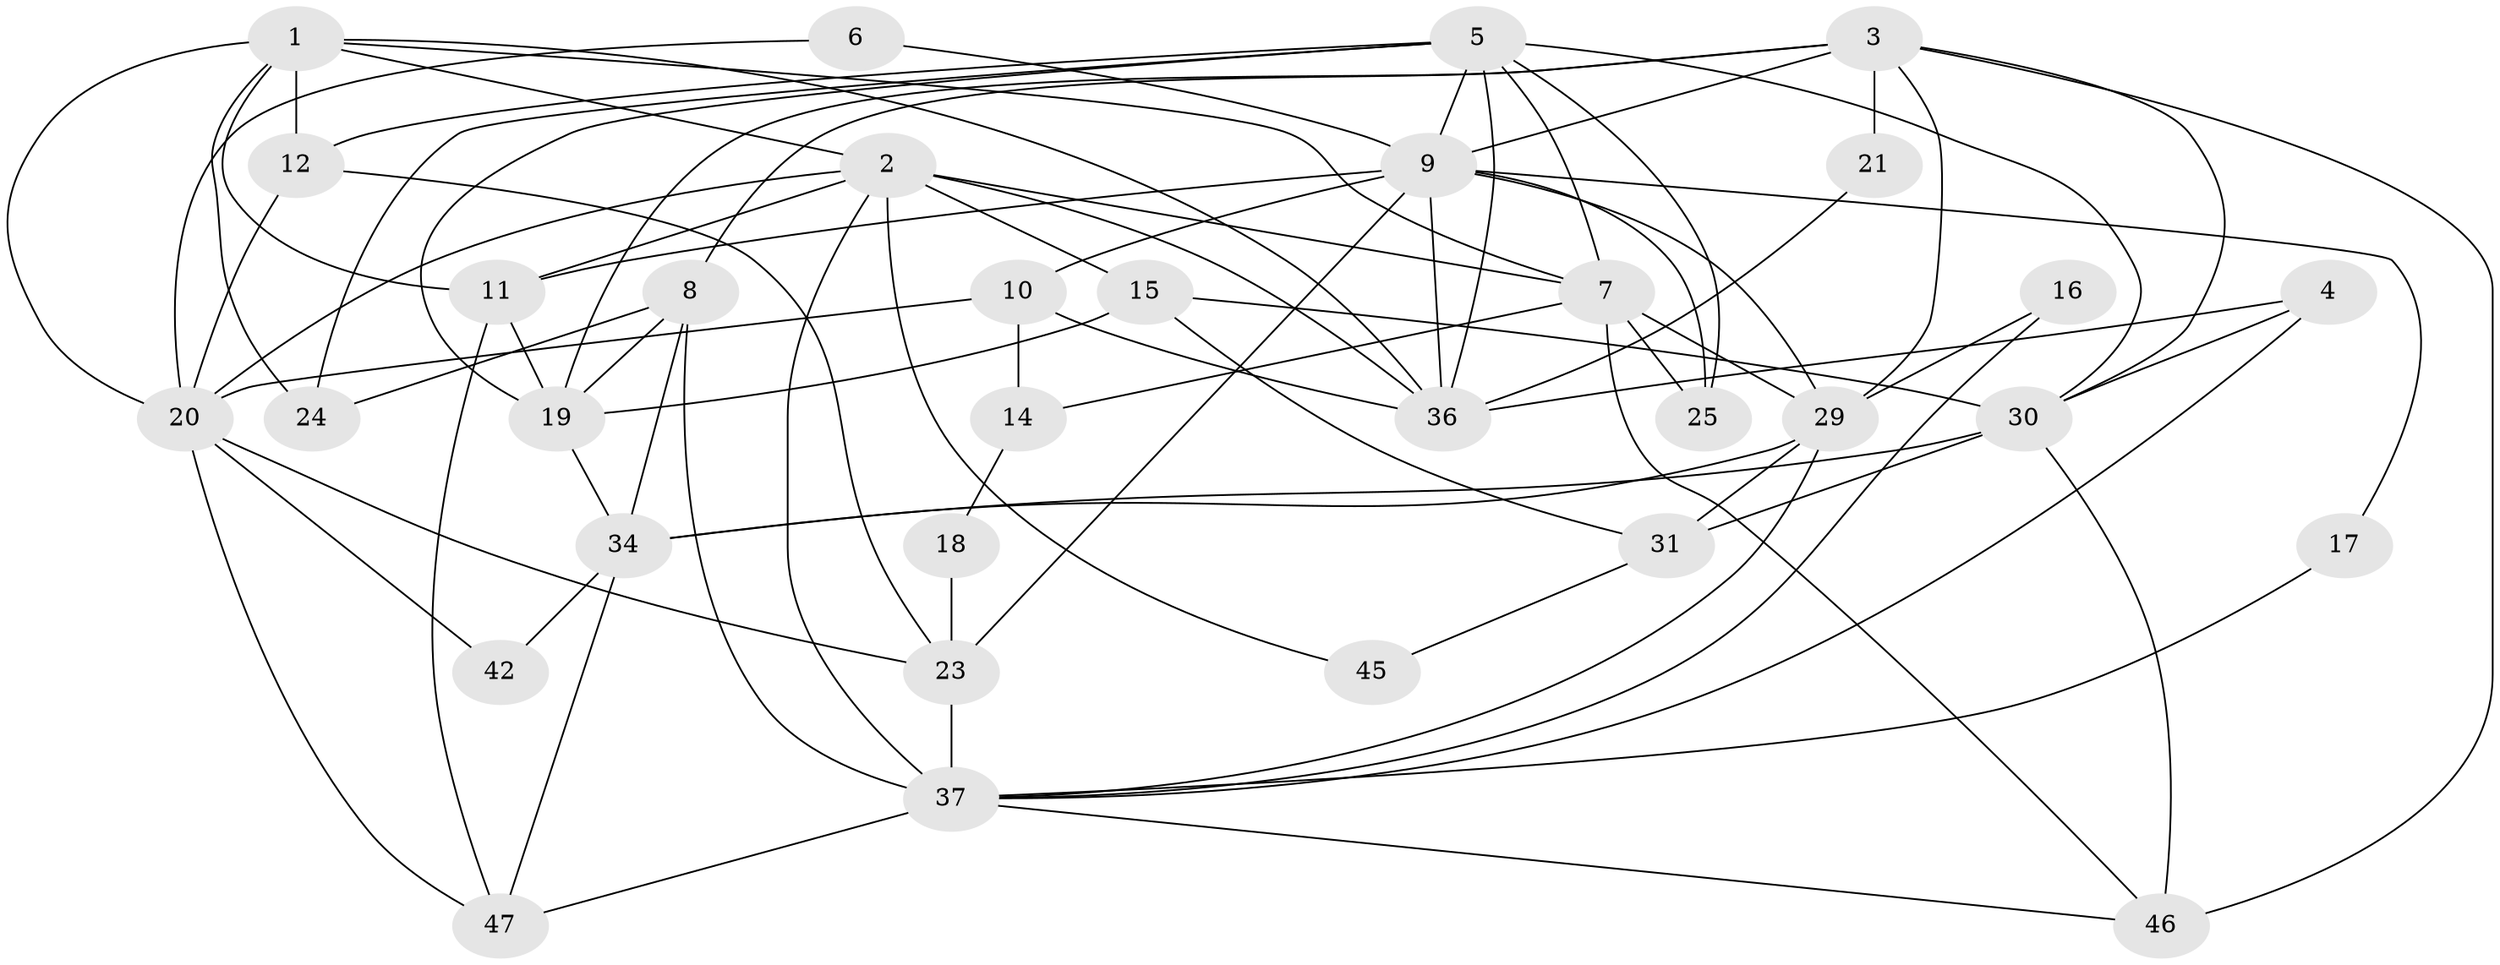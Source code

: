 // Generated by graph-tools (version 1.1) at 2025/23/03/03/25 07:23:59]
// undirected, 33 vertices, 81 edges
graph export_dot {
graph [start="1"]
  node [color=gray90,style=filled];
  1 [super="+38"];
  2 [super="+40"];
  3 [super="+13"];
  4;
  5 [super="+28"];
  6;
  7 [super="+35"];
  8 [super="+22"];
  9 [super="+33"];
  10 [super="+26"];
  11;
  12;
  14;
  15;
  16;
  17;
  18;
  19 [super="+32"];
  20 [super="+39"];
  21;
  23 [super="+48"];
  24 [super="+27"];
  25 [super="+43"];
  29 [super="+44"];
  30 [super="+51"];
  31 [super="+50"];
  34 [super="+52"];
  36 [super="+49"];
  37 [super="+41"];
  42;
  45;
  46;
  47;
  1 -- 2;
  1 -- 7;
  1 -- 11;
  1 -- 24;
  1 -- 12;
  1 -- 20;
  1 -- 36;
  2 -- 36;
  2 -- 37;
  2 -- 7;
  2 -- 11;
  2 -- 45;
  2 -- 15;
  2 -- 20;
  3 -- 46;
  3 -- 9;
  3 -- 30;
  3 -- 19;
  3 -- 21;
  3 -- 8;
  3 -- 29;
  4 -- 30;
  4 -- 36;
  4 -- 37;
  5 -- 19;
  5 -- 12;
  5 -- 30;
  5 -- 24;
  5 -- 25;
  5 -- 9;
  5 -- 36;
  5 -- 7;
  6 -- 20;
  6 -- 9;
  7 -- 46;
  7 -- 25;
  7 -- 29;
  7 -- 14;
  8 -- 24;
  8 -- 37 [weight=2];
  8 -- 34;
  8 -- 19;
  9 -- 23;
  9 -- 17;
  9 -- 11;
  9 -- 29;
  9 -- 25;
  9 -- 36;
  9 -- 10;
  10 -- 36;
  10 -- 20;
  10 -- 14;
  11 -- 19;
  11 -- 47;
  12 -- 20;
  12 -- 23;
  14 -- 18;
  15 -- 19;
  15 -- 31;
  15 -- 30;
  16 -- 37;
  16 -- 29;
  17 -- 37;
  18 -- 23;
  19 -- 34;
  20 -- 23;
  20 -- 42;
  20 -- 47;
  21 -- 36;
  23 -- 37 [weight=2];
  29 -- 37;
  29 -- 31;
  29 -- 34;
  30 -- 46;
  30 -- 34;
  30 -- 31 [weight=2];
  31 -- 45;
  34 -- 42;
  34 -- 47;
  37 -- 47;
  37 -- 46;
}

